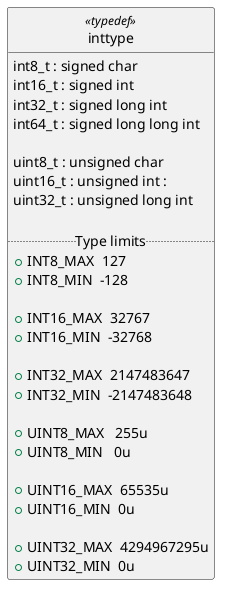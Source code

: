 @startuml inttype

class inttype << typedef >>
{
  int8_t : signed char
  int16_t : signed int
  int32_t : signed long int
  int64_t : signed long long int

  uint8_t : unsigned char
  uint16_t : unsigned int : 
  uint32_t : unsigned long int

  .. Type limits ..
  + INT8_MAX  127
  + INT8_MIN  -128

  + INT16_MAX  32767
  + INT16_MIN  -32768

  + INT32_MAX  2147483647
  + INT32_MIN  -2147483648

  + UINT8_MAX   255u
  + UINT8_MIN   0u

  + UINT16_MAX  65535u
  + UINT16_MIN  0u

  + UINT32_MAX  4294967295u
  + UINT32_MIN  0u
}

hide inttype circle
hide inttype Attribute

@enduml